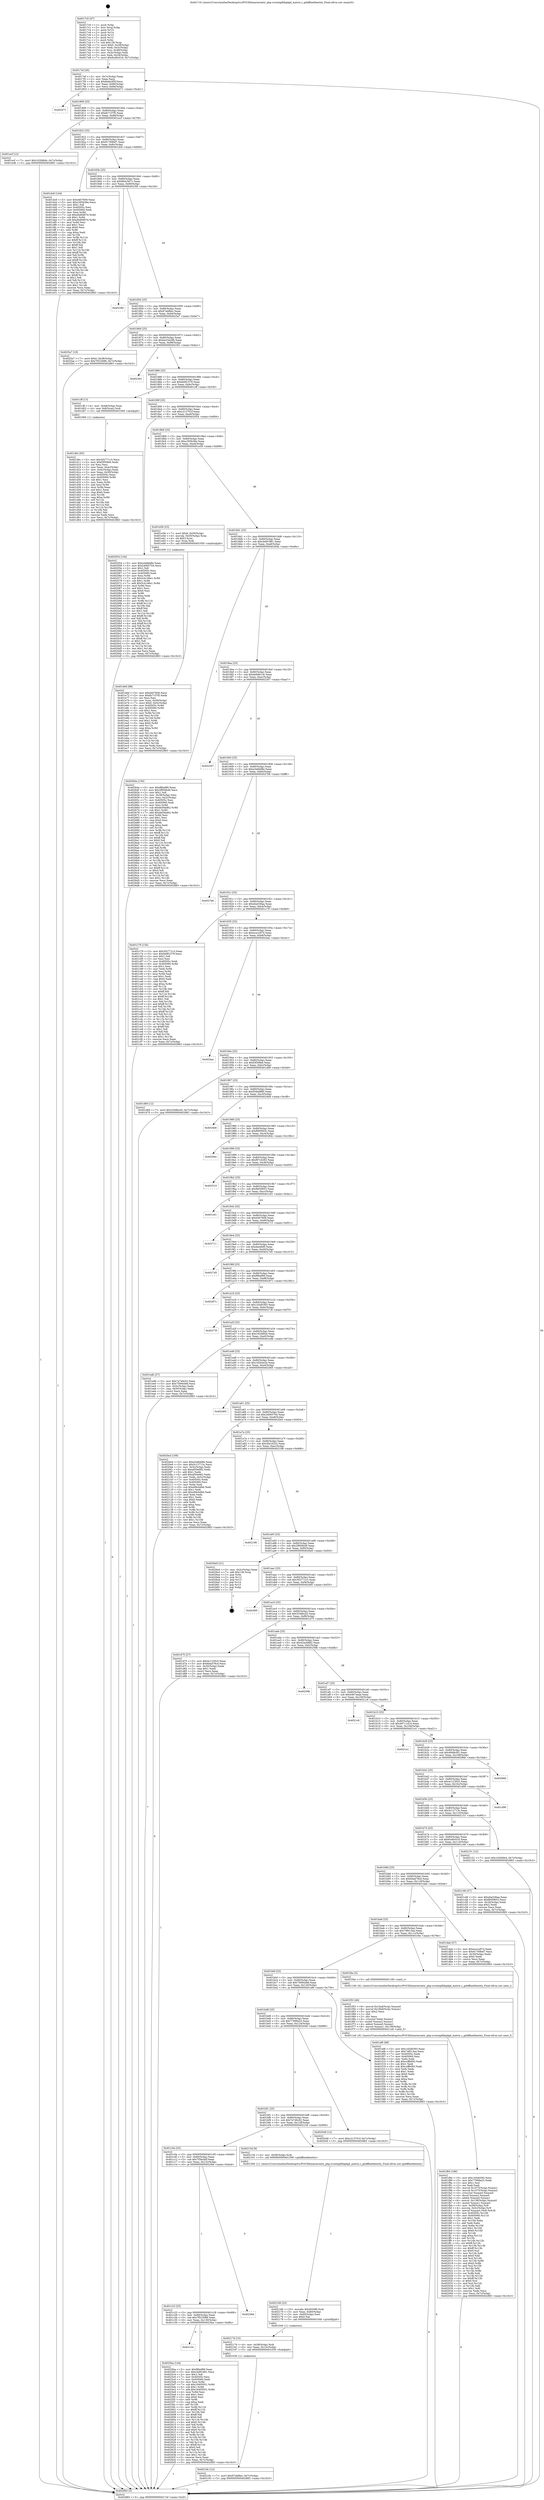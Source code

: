 digraph "0x4017c0" {
  label = "0x4017c0 (/mnt/c/Users/mathe/Desktop/tcc/POCII/binaries/extr_php-srcextgdlibgdgd_matrix.c_gdAffineIdentity_Final-ollvm.out::main(0))"
  labelloc = "t"
  node[shape=record]

  Entry [label="",width=0.3,height=0.3,shape=circle,fillcolor=black,style=filled]
  "0x4017ef" [label="{
     0x4017ef [26]\l
     | [instrs]\l
     &nbsp;&nbsp;0x4017ef \<+3\>: mov -0x7c(%rbp),%eax\l
     &nbsp;&nbsp;0x4017f2 \<+2\>: mov %eax,%ecx\l
     &nbsp;&nbsp;0x4017f4 \<+6\>: sub $0x8ada3f5f,%ecx\l
     &nbsp;&nbsp;0x4017fa \<+3\>: mov %eax,-0x80(%rbp)\l
     &nbsp;&nbsp;0x4017fd \<+6\>: mov %ecx,-0x84(%rbp)\l
     &nbsp;&nbsp;0x401803 \<+6\>: je 0000000000402471 \<main+0xcb1\>\l
  }"]
  "0x402471" [label="{
     0x402471\l
  }", style=dashed]
  "0x401809" [label="{
     0x401809 [25]\l
     | [instrs]\l
     &nbsp;&nbsp;0x401809 \<+5\>: jmp 000000000040180e \<main+0x4e\>\l
     &nbsp;&nbsp;0x40180e \<+3\>: mov -0x80(%rbp),%eax\l
     &nbsp;&nbsp;0x401811 \<+5\>: sub $0x8c71f7f5,%eax\l
     &nbsp;&nbsp;0x401816 \<+6\>: mov %eax,-0x88(%rbp)\l
     &nbsp;&nbsp;0x40181c \<+6\>: je 0000000000401ecf \<main+0x70f\>\l
  }"]
  Exit [label="",width=0.3,height=0.3,shape=circle,fillcolor=black,style=filled,peripheries=2]
  "0x401ecf" [label="{
     0x401ecf [12]\l
     | [instrs]\l
     &nbsp;&nbsp;0x401ecf \<+7\>: movl $0x162f4844,-0x7c(%rbp)\l
     &nbsp;&nbsp;0x401ed6 \<+5\>: jmp 0000000000402883 \<main+0x10c3\>\l
  }"]
  "0x401822" [label="{
     0x401822 [25]\l
     | [instrs]\l
     &nbsp;&nbsp;0x401822 \<+5\>: jmp 0000000000401827 \<main+0x67\>\l
     &nbsp;&nbsp;0x401827 \<+3\>: mov -0x80(%rbp),%eax\l
     &nbsp;&nbsp;0x40182a \<+5\>: sub $0x91769bd7,%eax\l
     &nbsp;&nbsp;0x40182f \<+6\>: mov %eax,-0x8c(%rbp)\l
     &nbsp;&nbsp;0x401835 \<+6\>: je 0000000000401dc6 \<main+0x606\>\l
  }"]
  "0x401c3c" [label="{
     0x401c3c\l
  }", style=dashed]
  "0x401dc6" [label="{
     0x401dc6 [144]\l
     | [instrs]\l
     &nbsp;&nbsp;0x401dc6 \<+5\>: mov $0xd407609,%eax\l
     &nbsp;&nbsp;0x401dcb \<+5\>: mov $0xc393b36e,%ecx\l
     &nbsp;&nbsp;0x401dd0 \<+2\>: mov $0x1,%dl\l
     &nbsp;&nbsp;0x401dd2 \<+7\>: mov 0x40505c,%esi\l
     &nbsp;&nbsp;0x401dd9 \<+7\>: mov 0x405060,%edi\l
     &nbsp;&nbsp;0x401de0 \<+3\>: mov %esi,%r8d\l
     &nbsp;&nbsp;0x401de3 \<+7\>: sub $0xd4d9d97d,%r8d\l
     &nbsp;&nbsp;0x401dea \<+4\>: sub $0x1,%r8d\l
     &nbsp;&nbsp;0x401dee \<+7\>: add $0xd4d9d97d,%r8d\l
     &nbsp;&nbsp;0x401df5 \<+4\>: imul %r8d,%esi\l
     &nbsp;&nbsp;0x401df9 \<+3\>: and $0x1,%esi\l
     &nbsp;&nbsp;0x401dfc \<+3\>: cmp $0x0,%esi\l
     &nbsp;&nbsp;0x401dff \<+4\>: sete %r9b\l
     &nbsp;&nbsp;0x401e03 \<+3\>: cmp $0xa,%edi\l
     &nbsp;&nbsp;0x401e06 \<+4\>: setl %r10b\l
     &nbsp;&nbsp;0x401e0a \<+3\>: mov %r9b,%r11b\l
     &nbsp;&nbsp;0x401e0d \<+4\>: xor $0xff,%r11b\l
     &nbsp;&nbsp;0x401e11 \<+3\>: mov %r10b,%bl\l
     &nbsp;&nbsp;0x401e14 \<+3\>: xor $0xff,%bl\l
     &nbsp;&nbsp;0x401e17 \<+3\>: xor $0x1,%dl\l
     &nbsp;&nbsp;0x401e1a \<+3\>: mov %r11b,%r14b\l
     &nbsp;&nbsp;0x401e1d \<+4\>: and $0xff,%r14b\l
     &nbsp;&nbsp;0x401e21 \<+3\>: and %dl,%r9b\l
     &nbsp;&nbsp;0x401e24 \<+3\>: mov %bl,%r15b\l
     &nbsp;&nbsp;0x401e27 \<+4\>: and $0xff,%r15b\l
     &nbsp;&nbsp;0x401e2b \<+3\>: and %dl,%r10b\l
     &nbsp;&nbsp;0x401e2e \<+3\>: or %r9b,%r14b\l
     &nbsp;&nbsp;0x401e31 \<+3\>: or %r10b,%r15b\l
     &nbsp;&nbsp;0x401e34 \<+3\>: xor %r15b,%r14b\l
     &nbsp;&nbsp;0x401e37 \<+3\>: or %bl,%r11b\l
     &nbsp;&nbsp;0x401e3a \<+4\>: xor $0xff,%r11b\l
     &nbsp;&nbsp;0x401e3e \<+3\>: or $0x1,%dl\l
     &nbsp;&nbsp;0x401e41 \<+3\>: and %dl,%r11b\l
     &nbsp;&nbsp;0x401e44 \<+3\>: or %r11b,%r14b\l
     &nbsp;&nbsp;0x401e47 \<+4\>: test $0x1,%r14b\l
     &nbsp;&nbsp;0x401e4b \<+3\>: cmovne %ecx,%eax\l
     &nbsp;&nbsp;0x401e4e \<+3\>: mov %eax,-0x7c(%rbp)\l
     &nbsp;&nbsp;0x401e51 \<+5\>: jmp 0000000000402883 \<main+0x10c3\>\l
  }"]
  "0x40183b" [label="{
     0x40183b [25]\l
     | [instrs]\l
     &nbsp;&nbsp;0x40183b \<+5\>: jmp 0000000000401840 \<main+0x80\>\l
     &nbsp;&nbsp;0x401840 \<+3\>: mov -0x80(%rbp),%eax\l
     &nbsp;&nbsp;0x401843 \<+5\>: sub $0x964c5671,%eax\l
     &nbsp;&nbsp;0x401848 \<+6\>: mov %eax,-0x90(%rbp)\l
     &nbsp;&nbsp;0x40184e \<+6\>: je 00000000004023fd \<main+0xc3d\>\l
  }"]
  "0x4025ba" [label="{
     0x4025ba [144]\l
     | [instrs]\l
     &nbsp;&nbsp;0x4025ba \<+5\>: mov $0xf8bef99,%eax\l
     &nbsp;&nbsp;0x4025bf \<+5\>: mov $0xcbd91881,%ecx\l
     &nbsp;&nbsp;0x4025c4 \<+2\>: mov $0x1,%dl\l
     &nbsp;&nbsp;0x4025c6 \<+7\>: mov 0x40505c,%esi\l
     &nbsp;&nbsp;0x4025cd \<+7\>: mov 0x405060,%edi\l
     &nbsp;&nbsp;0x4025d4 \<+3\>: mov %esi,%r8d\l
     &nbsp;&nbsp;0x4025d7 \<+7\>: sub $0x16405051,%r8d\l
     &nbsp;&nbsp;0x4025de \<+4\>: sub $0x1,%r8d\l
     &nbsp;&nbsp;0x4025e2 \<+7\>: add $0x16405051,%r8d\l
     &nbsp;&nbsp;0x4025e9 \<+4\>: imul %r8d,%esi\l
     &nbsp;&nbsp;0x4025ed \<+3\>: and $0x1,%esi\l
     &nbsp;&nbsp;0x4025f0 \<+3\>: cmp $0x0,%esi\l
     &nbsp;&nbsp;0x4025f3 \<+4\>: sete %r9b\l
     &nbsp;&nbsp;0x4025f7 \<+3\>: cmp $0xa,%edi\l
     &nbsp;&nbsp;0x4025fa \<+4\>: setl %r10b\l
     &nbsp;&nbsp;0x4025fe \<+3\>: mov %r9b,%r11b\l
     &nbsp;&nbsp;0x402601 \<+4\>: xor $0xff,%r11b\l
     &nbsp;&nbsp;0x402605 \<+3\>: mov %r10b,%bl\l
     &nbsp;&nbsp;0x402608 \<+3\>: xor $0xff,%bl\l
     &nbsp;&nbsp;0x40260b \<+3\>: xor $0x0,%dl\l
     &nbsp;&nbsp;0x40260e \<+3\>: mov %r11b,%r14b\l
     &nbsp;&nbsp;0x402611 \<+4\>: and $0x0,%r14b\l
     &nbsp;&nbsp;0x402615 \<+3\>: and %dl,%r9b\l
     &nbsp;&nbsp;0x402618 \<+3\>: mov %bl,%r15b\l
     &nbsp;&nbsp;0x40261b \<+4\>: and $0x0,%r15b\l
     &nbsp;&nbsp;0x40261f \<+3\>: and %dl,%r10b\l
     &nbsp;&nbsp;0x402622 \<+3\>: or %r9b,%r14b\l
     &nbsp;&nbsp;0x402625 \<+3\>: or %r10b,%r15b\l
     &nbsp;&nbsp;0x402628 \<+3\>: xor %r15b,%r14b\l
     &nbsp;&nbsp;0x40262b \<+3\>: or %bl,%r11b\l
     &nbsp;&nbsp;0x40262e \<+4\>: xor $0xff,%r11b\l
     &nbsp;&nbsp;0x402632 \<+3\>: or $0x0,%dl\l
     &nbsp;&nbsp;0x402635 \<+3\>: and %dl,%r11b\l
     &nbsp;&nbsp;0x402638 \<+3\>: or %r11b,%r14b\l
     &nbsp;&nbsp;0x40263b \<+4\>: test $0x1,%r14b\l
     &nbsp;&nbsp;0x40263f \<+3\>: cmovne %ecx,%eax\l
     &nbsp;&nbsp;0x402642 \<+3\>: mov %eax,-0x7c(%rbp)\l
     &nbsp;&nbsp;0x402645 \<+5\>: jmp 0000000000402883 \<main+0x10c3\>\l
  }"]
  "0x4023fd" [label="{
     0x4023fd\l
  }", style=dashed]
  "0x401854" [label="{
     0x401854 [25]\l
     | [instrs]\l
     &nbsp;&nbsp;0x401854 \<+5\>: jmp 0000000000401859 \<main+0x99\>\l
     &nbsp;&nbsp;0x401859 \<+3\>: mov -0x80(%rbp),%eax\l
     &nbsp;&nbsp;0x40185c \<+5\>: sub $0x97abf6ec,%eax\l
     &nbsp;&nbsp;0x401861 \<+6\>: mov %eax,-0x94(%rbp)\l
     &nbsp;&nbsp;0x401867 \<+6\>: je 00000000004025a7 \<main+0xde7\>\l
  }"]
  "0x401c23" [label="{
     0x401c23 [25]\l
     | [instrs]\l
     &nbsp;&nbsp;0x401c23 \<+5\>: jmp 0000000000401c28 \<main+0x468\>\l
     &nbsp;&nbsp;0x401c28 \<+3\>: mov -0x80(%rbp),%eax\l
     &nbsp;&nbsp;0x401c2b \<+5\>: sub $0x7f523088,%eax\l
     &nbsp;&nbsp;0x401c30 \<+6\>: mov %eax,-0x130(%rbp)\l
     &nbsp;&nbsp;0x401c36 \<+6\>: je 00000000004025ba \<main+0xdfa\>\l
  }"]
  "0x4025a7" [label="{
     0x4025a7 [19]\l
     | [instrs]\l
     &nbsp;&nbsp;0x4025a7 \<+7\>: movl $0x0,-0x38(%rbp)\l
     &nbsp;&nbsp;0x4025ae \<+7\>: movl $0x7f523088,-0x7c(%rbp)\l
     &nbsp;&nbsp;0x4025b5 \<+5\>: jmp 0000000000402883 \<main+0x10c3\>\l
  }"]
  "0x40186d" [label="{
     0x40186d [25]\l
     | [instrs]\l
     &nbsp;&nbsp;0x40186d \<+5\>: jmp 0000000000401872 \<main+0xb2\>\l
     &nbsp;&nbsp;0x401872 \<+3\>: mov -0x80(%rbp),%eax\l
     &nbsp;&nbsp;0x401875 \<+5\>: sub $0xba33e29b,%eax\l
     &nbsp;&nbsp;0x40187a \<+6\>: mov %eax,-0x98(%rbp)\l
     &nbsp;&nbsp;0x401880 \<+6\>: je 0000000000402361 \<main+0xba1\>\l
  }"]
  "0x40236d" [label="{
     0x40236d\l
  }", style=dashed]
  "0x402361" [label="{
     0x402361\l
  }", style=dashed]
  "0x401886" [label="{
     0x401886 [25]\l
     | [instrs]\l
     &nbsp;&nbsp;0x401886 \<+5\>: jmp 000000000040188b \<main+0xcb\>\l
     &nbsp;&nbsp;0x40188b \<+3\>: mov -0x80(%rbp),%eax\l
     &nbsp;&nbsp;0x40188e \<+5\>: sub $0xbb9f1579,%eax\l
     &nbsp;&nbsp;0x401893 \<+6\>: mov %eax,-0x9c(%rbp)\l
     &nbsp;&nbsp;0x401899 \<+6\>: je 0000000000401cff \<main+0x53f\>\l
  }"]
  "0x40218c" [label="{
     0x40218c [12]\l
     | [instrs]\l
     &nbsp;&nbsp;0x40218c \<+7\>: movl $0x97abf6ec,-0x7c(%rbp)\l
     &nbsp;&nbsp;0x402193 \<+5\>: jmp 0000000000402883 \<main+0x10c3\>\l
  }"]
  "0x401cff" [label="{
     0x401cff [13]\l
     | [instrs]\l
     &nbsp;&nbsp;0x401cff \<+4\>: mov -0x48(%rbp),%rax\l
     &nbsp;&nbsp;0x401d03 \<+4\>: mov 0x8(%rax),%rdi\l
     &nbsp;&nbsp;0x401d07 \<+5\>: call 0000000000401060 \<atoi@plt\>\l
     | [calls]\l
     &nbsp;&nbsp;0x401060 \{1\} (unknown)\l
  }"]
  "0x40189f" [label="{
     0x40189f [25]\l
     | [instrs]\l
     &nbsp;&nbsp;0x40189f \<+5\>: jmp 00000000004018a4 \<main+0xe4\>\l
     &nbsp;&nbsp;0x4018a4 \<+3\>: mov -0x80(%rbp),%eax\l
     &nbsp;&nbsp;0x4018a7 \<+5\>: sub $0xc213701f,%eax\l
     &nbsp;&nbsp;0x4018ac \<+6\>: mov %eax,-0xa0(%rbp)\l
     &nbsp;&nbsp;0x4018b2 \<+6\>: je 0000000000402054 \<main+0x894\>\l
  }"]
  "0x40217d" [label="{
     0x40217d [15]\l
     | [instrs]\l
     &nbsp;&nbsp;0x40217d \<+4\>: mov -0x58(%rbp),%rdi\l
     &nbsp;&nbsp;0x402181 \<+6\>: mov %eax,-0x13c(%rbp)\l
     &nbsp;&nbsp;0x402187 \<+5\>: call 0000000000401030 \<free@plt\>\l
     | [calls]\l
     &nbsp;&nbsp;0x401030 \{1\} (unknown)\l
  }"]
  "0x402054" [label="{
     0x402054 [144]\l
     | [instrs]\l
     &nbsp;&nbsp;0x402054 \<+5\>: mov $0xe3a8dd8e,%eax\l
     &nbsp;&nbsp;0x402059 \<+5\>: mov $0x24065704,%ecx\l
     &nbsp;&nbsp;0x40205e \<+2\>: mov $0x1,%dl\l
     &nbsp;&nbsp;0x402060 \<+7\>: mov 0x40505c,%esi\l
     &nbsp;&nbsp;0x402067 \<+7\>: mov 0x405060,%edi\l
     &nbsp;&nbsp;0x40206e \<+3\>: mov %esi,%r8d\l
     &nbsp;&nbsp;0x402071 \<+7\>: sub $0x3c4146e1,%r8d\l
     &nbsp;&nbsp;0x402078 \<+4\>: sub $0x1,%r8d\l
     &nbsp;&nbsp;0x40207c \<+7\>: add $0x3c4146e1,%r8d\l
     &nbsp;&nbsp;0x402083 \<+4\>: imul %r8d,%esi\l
     &nbsp;&nbsp;0x402087 \<+3\>: and $0x1,%esi\l
     &nbsp;&nbsp;0x40208a \<+3\>: cmp $0x0,%esi\l
     &nbsp;&nbsp;0x40208d \<+4\>: sete %r9b\l
     &nbsp;&nbsp;0x402091 \<+3\>: cmp $0xa,%edi\l
     &nbsp;&nbsp;0x402094 \<+4\>: setl %r10b\l
     &nbsp;&nbsp;0x402098 \<+3\>: mov %r9b,%r11b\l
     &nbsp;&nbsp;0x40209b \<+4\>: xor $0xff,%r11b\l
     &nbsp;&nbsp;0x40209f \<+3\>: mov %r10b,%bl\l
     &nbsp;&nbsp;0x4020a2 \<+3\>: xor $0xff,%bl\l
     &nbsp;&nbsp;0x4020a5 \<+3\>: xor $0x1,%dl\l
     &nbsp;&nbsp;0x4020a8 \<+3\>: mov %r11b,%r14b\l
     &nbsp;&nbsp;0x4020ab \<+4\>: and $0xff,%r14b\l
     &nbsp;&nbsp;0x4020af \<+3\>: and %dl,%r9b\l
     &nbsp;&nbsp;0x4020b2 \<+3\>: mov %bl,%r15b\l
     &nbsp;&nbsp;0x4020b5 \<+4\>: and $0xff,%r15b\l
     &nbsp;&nbsp;0x4020b9 \<+3\>: and %dl,%r10b\l
     &nbsp;&nbsp;0x4020bc \<+3\>: or %r9b,%r14b\l
     &nbsp;&nbsp;0x4020bf \<+3\>: or %r10b,%r15b\l
     &nbsp;&nbsp;0x4020c2 \<+3\>: xor %r15b,%r14b\l
     &nbsp;&nbsp;0x4020c5 \<+3\>: or %bl,%r11b\l
     &nbsp;&nbsp;0x4020c8 \<+4\>: xor $0xff,%r11b\l
     &nbsp;&nbsp;0x4020cc \<+3\>: or $0x1,%dl\l
     &nbsp;&nbsp;0x4020cf \<+3\>: and %dl,%r11b\l
     &nbsp;&nbsp;0x4020d2 \<+3\>: or %r11b,%r14b\l
     &nbsp;&nbsp;0x4020d5 \<+4\>: test $0x1,%r14b\l
     &nbsp;&nbsp;0x4020d9 \<+3\>: cmovne %ecx,%eax\l
     &nbsp;&nbsp;0x4020dc \<+3\>: mov %eax,-0x7c(%rbp)\l
     &nbsp;&nbsp;0x4020df \<+5\>: jmp 0000000000402883 \<main+0x10c3\>\l
  }"]
  "0x4018b8" [label="{
     0x4018b8 [25]\l
     | [instrs]\l
     &nbsp;&nbsp;0x4018b8 \<+5\>: jmp 00000000004018bd \<main+0xfd\>\l
     &nbsp;&nbsp;0x4018bd \<+3\>: mov -0x80(%rbp),%eax\l
     &nbsp;&nbsp;0x4018c0 \<+5\>: sub $0xc393b36e,%eax\l
     &nbsp;&nbsp;0x4018c5 \<+6\>: mov %eax,-0xa4(%rbp)\l
     &nbsp;&nbsp;0x4018cb \<+6\>: je 0000000000401e56 \<main+0x696\>\l
  }"]
  "0x402166" [label="{
     0x402166 [23]\l
     | [instrs]\l
     &nbsp;&nbsp;0x402166 \<+10\>: movabs $0x4030f6,%rdi\l
     &nbsp;&nbsp;0x402170 \<+3\>: mov %eax,-0x60(%rbp)\l
     &nbsp;&nbsp;0x402173 \<+3\>: mov -0x60(%rbp),%esi\l
     &nbsp;&nbsp;0x402176 \<+2\>: mov $0x0,%al\l
     &nbsp;&nbsp;0x402178 \<+5\>: call 0000000000401040 \<printf@plt\>\l
     | [calls]\l
     &nbsp;&nbsp;0x401040 \{1\} (unknown)\l
  }"]
  "0x401e56" [label="{
     0x401e56 [23]\l
     | [instrs]\l
     &nbsp;&nbsp;0x401e56 \<+7\>: movl $0x6,-0x50(%rbp)\l
     &nbsp;&nbsp;0x401e5d \<+4\>: movslq -0x50(%rbp),%rax\l
     &nbsp;&nbsp;0x401e61 \<+4\>: shl $0x3,%rax\l
     &nbsp;&nbsp;0x401e65 \<+3\>: mov %rax,%rdi\l
     &nbsp;&nbsp;0x401e68 \<+5\>: call 0000000000401050 \<malloc@plt\>\l
     | [calls]\l
     &nbsp;&nbsp;0x401050 \{1\} (unknown)\l
  }"]
  "0x4018d1" [label="{
     0x4018d1 [25]\l
     | [instrs]\l
     &nbsp;&nbsp;0x4018d1 \<+5\>: jmp 00000000004018d6 \<main+0x116\>\l
     &nbsp;&nbsp;0x4018d6 \<+3\>: mov -0x80(%rbp),%eax\l
     &nbsp;&nbsp;0x4018d9 \<+5\>: sub $0xcbd91881,%eax\l
     &nbsp;&nbsp;0x4018de \<+6\>: mov %eax,-0xa8(%rbp)\l
     &nbsp;&nbsp;0x4018e4 \<+6\>: je 000000000040264a \<main+0xe8a\>\l
  }"]
  "0x401c0a" [label="{
     0x401c0a [25]\l
     | [instrs]\l
     &nbsp;&nbsp;0x401c0a \<+5\>: jmp 0000000000401c0f \<main+0x44f\>\l
     &nbsp;&nbsp;0x401c0f \<+3\>: mov -0x80(%rbp),%eax\l
     &nbsp;&nbsp;0x401c12 \<+5\>: sub $0x7f3bcb0f,%eax\l
     &nbsp;&nbsp;0x401c17 \<+6\>: mov %eax,-0x12c(%rbp)\l
     &nbsp;&nbsp;0x401c1d \<+6\>: je 000000000040236d \<main+0xbad\>\l
  }"]
  "0x40264a" [label="{
     0x40264a [150]\l
     | [instrs]\l
     &nbsp;&nbsp;0x40264a \<+5\>: mov $0xf8bef99,%eax\l
     &nbsp;&nbsp;0x40264f \<+5\>: mov $0x2f856b49,%ecx\l
     &nbsp;&nbsp;0x402654 \<+2\>: mov $0x1,%dl\l
     &nbsp;&nbsp;0x402656 \<+3\>: mov -0x38(%rbp),%esi\l
     &nbsp;&nbsp;0x402659 \<+3\>: mov %esi,-0x2c(%rbp)\l
     &nbsp;&nbsp;0x40265c \<+7\>: mov 0x40505c,%esi\l
     &nbsp;&nbsp;0x402663 \<+7\>: mov 0x405060,%edi\l
     &nbsp;&nbsp;0x40266a \<+3\>: mov %esi,%r8d\l
     &nbsp;&nbsp;0x40266d \<+7\>: sub $0xde59ad62,%r8d\l
     &nbsp;&nbsp;0x402674 \<+4\>: sub $0x1,%r8d\l
     &nbsp;&nbsp;0x402678 \<+7\>: add $0xde59ad62,%r8d\l
     &nbsp;&nbsp;0x40267f \<+4\>: imul %r8d,%esi\l
     &nbsp;&nbsp;0x402683 \<+3\>: and $0x1,%esi\l
     &nbsp;&nbsp;0x402686 \<+3\>: cmp $0x0,%esi\l
     &nbsp;&nbsp;0x402689 \<+4\>: sete %r9b\l
     &nbsp;&nbsp;0x40268d \<+3\>: cmp $0xa,%edi\l
     &nbsp;&nbsp;0x402690 \<+4\>: setl %r10b\l
     &nbsp;&nbsp;0x402694 \<+3\>: mov %r9b,%r11b\l
     &nbsp;&nbsp;0x402697 \<+4\>: xor $0xff,%r11b\l
     &nbsp;&nbsp;0x40269b \<+3\>: mov %r10b,%bl\l
     &nbsp;&nbsp;0x40269e \<+3\>: xor $0xff,%bl\l
     &nbsp;&nbsp;0x4026a1 \<+3\>: xor $0x0,%dl\l
     &nbsp;&nbsp;0x4026a4 \<+3\>: mov %r11b,%r14b\l
     &nbsp;&nbsp;0x4026a7 \<+4\>: and $0x0,%r14b\l
     &nbsp;&nbsp;0x4026ab \<+3\>: and %dl,%r9b\l
     &nbsp;&nbsp;0x4026ae \<+3\>: mov %bl,%r15b\l
     &nbsp;&nbsp;0x4026b1 \<+4\>: and $0x0,%r15b\l
     &nbsp;&nbsp;0x4026b5 \<+3\>: and %dl,%r10b\l
     &nbsp;&nbsp;0x4026b8 \<+3\>: or %r9b,%r14b\l
     &nbsp;&nbsp;0x4026bb \<+3\>: or %r10b,%r15b\l
     &nbsp;&nbsp;0x4026be \<+3\>: xor %r15b,%r14b\l
     &nbsp;&nbsp;0x4026c1 \<+3\>: or %bl,%r11b\l
     &nbsp;&nbsp;0x4026c4 \<+4\>: xor $0xff,%r11b\l
     &nbsp;&nbsp;0x4026c8 \<+3\>: or $0x0,%dl\l
     &nbsp;&nbsp;0x4026cb \<+3\>: and %dl,%r11b\l
     &nbsp;&nbsp;0x4026ce \<+3\>: or %r11b,%r14b\l
     &nbsp;&nbsp;0x4026d1 \<+4\>: test $0x1,%r14b\l
     &nbsp;&nbsp;0x4026d5 \<+3\>: cmovne %ecx,%eax\l
     &nbsp;&nbsp;0x4026d8 \<+3\>: mov %eax,-0x7c(%rbp)\l
     &nbsp;&nbsp;0x4026db \<+5\>: jmp 0000000000402883 \<main+0x10c3\>\l
  }"]
  "0x4018ea" [label="{
     0x4018ea [25]\l
     | [instrs]\l
     &nbsp;&nbsp;0x4018ea \<+5\>: jmp 00000000004018ef \<main+0x12f\>\l
     &nbsp;&nbsp;0x4018ef \<+3\>: mov -0x80(%rbp),%eax\l
     &nbsp;&nbsp;0x4018f2 \<+5\>: sub $0xde9db1cb,%eax\l
     &nbsp;&nbsp;0x4018f7 \<+6\>: mov %eax,-0xac(%rbp)\l
     &nbsp;&nbsp;0x4018fd \<+6\>: je 0000000000402267 \<main+0xaa7\>\l
  }"]
  "0x40215d" [label="{
     0x40215d [9]\l
     | [instrs]\l
     &nbsp;&nbsp;0x40215d \<+4\>: mov -0x58(%rbp),%rdi\l
     &nbsp;&nbsp;0x402161 \<+5\>: call 0000000000401590 \<gdAffineIdentity\>\l
     | [calls]\l
     &nbsp;&nbsp;0x401590 \{1\} (/mnt/c/Users/mathe/Desktop/tcc/POCII/binaries/extr_php-srcextgdlibgdgd_matrix.c_gdAffineIdentity_Final-ollvm.out::gdAffineIdentity)\l
  }"]
  "0x402267" [label="{
     0x402267\l
  }", style=dashed]
  "0x401903" [label="{
     0x401903 [25]\l
     | [instrs]\l
     &nbsp;&nbsp;0x401903 \<+5\>: jmp 0000000000401908 \<main+0x148\>\l
     &nbsp;&nbsp;0x401908 \<+3\>: mov -0x80(%rbp),%eax\l
     &nbsp;&nbsp;0x40190b \<+5\>: sub $0xe3a8dd8e,%eax\l
     &nbsp;&nbsp;0x401910 \<+6\>: mov %eax,-0xb0(%rbp)\l
     &nbsp;&nbsp;0x401916 \<+6\>: je 00000000004027b6 \<main+0xff6\>\l
  }"]
  "0x401bf1" [label="{
     0x401bf1 [25]\l
     | [instrs]\l
     &nbsp;&nbsp;0x401bf1 \<+5\>: jmp 0000000000401bf6 \<main+0x436\>\l
     &nbsp;&nbsp;0x401bf6 \<+3\>: mov -0x80(%rbp),%eax\l
     &nbsp;&nbsp;0x401bf9 \<+5\>: sub $0x7a746c02,%eax\l
     &nbsp;&nbsp;0x401bfe \<+6\>: mov %eax,-0x128(%rbp)\l
     &nbsp;&nbsp;0x401c04 \<+6\>: je 000000000040215d \<main+0x99d\>\l
  }"]
  "0x4027b6" [label="{
     0x4027b6\l
  }", style=dashed]
  "0x40191c" [label="{
     0x40191c [25]\l
     | [instrs]\l
     &nbsp;&nbsp;0x40191c \<+5\>: jmp 0000000000401921 \<main+0x161\>\l
     &nbsp;&nbsp;0x401921 \<+3\>: mov -0x80(%rbp),%eax\l
     &nbsp;&nbsp;0x401924 \<+5\>: sub $0xeba536aa,%eax\l
     &nbsp;&nbsp;0x401929 \<+6\>: mov %eax,-0xb4(%rbp)\l
     &nbsp;&nbsp;0x40192f \<+6\>: je 0000000000401c79 \<main+0x4b9\>\l
  }"]
  "0x402048" [label="{
     0x402048 [12]\l
     | [instrs]\l
     &nbsp;&nbsp;0x402048 \<+7\>: movl $0xc213701f,-0x7c(%rbp)\l
     &nbsp;&nbsp;0x40204f \<+5\>: jmp 0000000000402883 \<main+0x10c3\>\l
  }"]
  "0x401c79" [label="{
     0x401c79 [134]\l
     | [instrs]\l
     &nbsp;&nbsp;0x401c79 \<+5\>: mov $0x302771c3,%eax\l
     &nbsp;&nbsp;0x401c7e \<+5\>: mov $0xbb9f1579,%ecx\l
     &nbsp;&nbsp;0x401c83 \<+2\>: mov $0x1,%dl\l
     &nbsp;&nbsp;0x401c85 \<+2\>: xor %esi,%esi\l
     &nbsp;&nbsp;0x401c87 \<+7\>: mov 0x40505c,%edi\l
     &nbsp;&nbsp;0x401c8e \<+8\>: mov 0x405060,%r8d\l
     &nbsp;&nbsp;0x401c96 \<+3\>: sub $0x1,%esi\l
     &nbsp;&nbsp;0x401c99 \<+3\>: mov %edi,%r9d\l
     &nbsp;&nbsp;0x401c9c \<+3\>: add %esi,%r9d\l
     &nbsp;&nbsp;0x401c9f \<+4\>: imul %r9d,%edi\l
     &nbsp;&nbsp;0x401ca3 \<+3\>: and $0x1,%edi\l
     &nbsp;&nbsp;0x401ca6 \<+3\>: cmp $0x0,%edi\l
     &nbsp;&nbsp;0x401ca9 \<+4\>: sete %r10b\l
     &nbsp;&nbsp;0x401cad \<+4\>: cmp $0xa,%r8d\l
     &nbsp;&nbsp;0x401cb1 \<+4\>: setl %r11b\l
     &nbsp;&nbsp;0x401cb5 \<+3\>: mov %r10b,%bl\l
     &nbsp;&nbsp;0x401cb8 \<+3\>: xor $0xff,%bl\l
     &nbsp;&nbsp;0x401cbb \<+3\>: mov %r11b,%r14b\l
     &nbsp;&nbsp;0x401cbe \<+4\>: xor $0xff,%r14b\l
     &nbsp;&nbsp;0x401cc2 \<+3\>: xor $0x1,%dl\l
     &nbsp;&nbsp;0x401cc5 \<+3\>: mov %bl,%r15b\l
     &nbsp;&nbsp;0x401cc8 \<+4\>: and $0xff,%r15b\l
     &nbsp;&nbsp;0x401ccc \<+3\>: and %dl,%r10b\l
     &nbsp;&nbsp;0x401ccf \<+3\>: mov %r14b,%r12b\l
     &nbsp;&nbsp;0x401cd2 \<+4\>: and $0xff,%r12b\l
     &nbsp;&nbsp;0x401cd6 \<+3\>: and %dl,%r11b\l
     &nbsp;&nbsp;0x401cd9 \<+3\>: or %r10b,%r15b\l
     &nbsp;&nbsp;0x401cdc \<+3\>: or %r11b,%r12b\l
     &nbsp;&nbsp;0x401cdf \<+3\>: xor %r12b,%r15b\l
     &nbsp;&nbsp;0x401ce2 \<+3\>: or %r14b,%bl\l
     &nbsp;&nbsp;0x401ce5 \<+3\>: xor $0xff,%bl\l
     &nbsp;&nbsp;0x401ce8 \<+3\>: or $0x1,%dl\l
     &nbsp;&nbsp;0x401ceb \<+2\>: and %dl,%bl\l
     &nbsp;&nbsp;0x401ced \<+3\>: or %bl,%r15b\l
     &nbsp;&nbsp;0x401cf0 \<+4\>: test $0x1,%r15b\l
     &nbsp;&nbsp;0x401cf4 \<+3\>: cmovne %ecx,%eax\l
     &nbsp;&nbsp;0x401cf7 \<+3\>: mov %eax,-0x7c(%rbp)\l
     &nbsp;&nbsp;0x401cfa \<+5\>: jmp 0000000000402883 \<main+0x10c3\>\l
  }"]
  "0x401935" [label="{
     0x401935 [25]\l
     | [instrs]\l
     &nbsp;&nbsp;0x401935 \<+5\>: jmp 000000000040193a \<main+0x17a\>\l
     &nbsp;&nbsp;0x40193a \<+3\>: mov -0x80(%rbp),%eax\l
     &nbsp;&nbsp;0x40193d \<+5\>: sub $0xeca1e974,%eax\l
     &nbsp;&nbsp;0x401942 \<+6\>: mov %eax,-0xb8(%rbp)\l
     &nbsp;&nbsp;0x401948 \<+6\>: je 00000000004024ac \<main+0xcec\>\l
  }"]
  "0x401f84" [label="{
     0x401f84 [196]\l
     | [instrs]\l
     &nbsp;&nbsp;0x401f84 \<+5\>: mov $0x145d0393,%ecx\l
     &nbsp;&nbsp;0x401f89 \<+5\>: mov $0x77699a23,%edx\l
     &nbsp;&nbsp;0x401f8e \<+3\>: mov $0x1,%sil\l
     &nbsp;&nbsp;0x401f91 \<+2\>: xor %edi,%edi\l
     &nbsp;&nbsp;0x401f93 \<+8\>: movsd 0x1075(%rip),%xmm1\l
     &nbsp;&nbsp;0x401f9b \<+8\>: movsd 0x1075(%rip),%xmm2\l
     &nbsp;&nbsp;0x401fa3 \<+4\>: cvtss2sd %xmm0,%xmm0\l
     &nbsp;&nbsp;0x401fa7 \<+4\>: divsd %xmm2,%xmm0\l
     &nbsp;&nbsp;0x401fab \<+4\>: addsd %xmm0,%xmm1\l
     &nbsp;&nbsp;0x401faf \<+8\>: movsd -0x138(%rbp),%xmm0\l
     &nbsp;&nbsp;0x401fb7 \<+4\>: mulsd %xmm1,%xmm0\l
     &nbsp;&nbsp;0x401fbb \<+4\>: mov -0x58(%rbp),%r8\l
     &nbsp;&nbsp;0x401fbf \<+4\>: movslq -0x5c(%rbp),%r9\l
     &nbsp;&nbsp;0x401fc3 \<+6\>: movsd %xmm0,(%r8,%r9,8)\l
     &nbsp;&nbsp;0x401fc9 \<+8\>: mov 0x40505c,%r10d\l
     &nbsp;&nbsp;0x401fd1 \<+8\>: mov 0x405060,%r11d\l
     &nbsp;&nbsp;0x401fd9 \<+3\>: sub $0x1,%edi\l
     &nbsp;&nbsp;0x401fdc \<+3\>: mov %r10d,%ebx\l
     &nbsp;&nbsp;0x401fdf \<+2\>: add %edi,%ebx\l
     &nbsp;&nbsp;0x401fe1 \<+4\>: imul %ebx,%r10d\l
     &nbsp;&nbsp;0x401fe5 \<+4\>: and $0x1,%r10d\l
     &nbsp;&nbsp;0x401fe9 \<+4\>: cmp $0x0,%r10d\l
     &nbsp;&nbsp;0x401fed \<+4\>: sete %r14b\l
     &nbsp;&nbsp;0x401ff1 \<+4\>: cmp $0xa,%r11d\l
     &nbsp;&nbsp;0x401ff5 \<+4\>: setl %r15b\l
     &nbsp;&nbsp;0x401ff9 \<+3\>: mov %r14b,%r12b\l
     &nbsp;&nbsp;0x401ffc \<+4\>: xor $0xff,%r12b\l
     &nbsp;&nbsp;0x402000 \<+3\>: mov %r15b,%r13b\l
     &nbsp;&nbsp;0x402003 \<+4\>: xor $0xff,%r13b\l
     &nbsp;&nbsp;0x402007 \<+4\>: xor $0x0,%sil\l
     &nbsp;&nbsp;0x40200b \<+3\>: mov %r12b,%dil\l
     &nbsp;&nbsp;0x40200e \<+4\>: and $0x0,%dil\l
     &nbsp;&nbsp;0x402012 \<+3\>: and %sil,%r14b\l
     &nbsp;&nbsp;0x402015 \<+3\>: mov %r13b,%r8b\l
     &nbsp;&nbsp;0x402018 \<+4\>: and $0x0,%r8b\l
     &nbsp;&nbsp;0x40201c \<+3\>: and %sil,%r15b\l
     &nbsp;&nbsp;0x40201f \<+3\>: or %r14b,%dil\l
     &nbsp;&nbsp;0x402022 \<+3\>: or %r15b,%r8b\l
     &nbsp;&nbsp;0x402025 \<+3\>: xor %r8b,%dil\l
     &nbsp;&nbsp;0x402028 \<+3\>: or %r13b,%r12b\l
     &nbsp;&nbsp;0x40202b \<+4\>: xor $0xff,%r12b\l
     &nbsp;&nbsp;0x40202f \<+4\>: or $0x0,%sil\l
     &nbsp;&nbsp;0x402033 \<+3\>: and %sil,%r12b\l
     &nbsp;&nbsp;0x402036 \<+3\>: or %r12b,%dil\l
     &nbsp;&nbsp;0x402039 \<+4\>: test $0x1,%dil\l
     &nbsp;&nbsp;0x40203d \<+3\>: cmovne %edx,%ecx\l
     &nbsp;&nbsp;0x402040 \<+3\>: mov %ecx,-0x7c(%rbp)\l
     &nbsp;&nbsp;0x402043 \<+5\>: jmp 0000000000402883 \<main+0x10c3\>\l
  }"]
  "0x4024ac" [label="{
     0x4024ac\l
  }", style=dashed]
  "0x40194e" [label="{
     0x40194e [25]\l
     | [instrs]\l
     &nbsp;&nbsp;0x40194e \<+5\>: jmp 0000000000401953 \<main+0x193\>\l
     &nbsp;&nbsp;0x401953 \<+3\>: mov -0x80(%rbp),%eax\l
     &nbsp;&nbsp;0x401956 \<+5\>: sub $0xf3f30fe6,%eax\l
     &nbsp;&nbsp;0x40195b \<+6\>: mov %eax,-0xbc(%rbp)\l
     &nbsp;&nbsp;0x401961 \<+6\>: je 0000000000401d69 \<main+0x5a9\>\l
  }"]
  "0x401f53" [label="{
     0x401f53 [49]\l
     | [instrs]\l
     &nbsp;&nbsp;0x401f53 \<+8\>: movsd 0x10ad(%rip),%xmm0\l
     &nbsp;&nbsp;0x401f5b \<+8\>: movsd 0x10bd(%rip),%xmm1\l
     &nbsp;&nbsp;0x401f63 \<+5\>: mov $0x2,%ecx\l
     &nbsp;&nbsp;0x401f68 \<+1\>: cltd\l
     &nbsp;&nbsp;0x401f69 \<+2\>: idiv %ecx\l
     &nbsp;&nbsp;0x401f6b \<+4\>: cvtsi2sd %edx,%xmm2\l
     &nbsp;&nbsp;0x401f6f \<+4\>: mulsd %xmm2,%xmm1\l
     &nbsp;&nbsp;0x401f73 \<+4\>: addsd %xmm0,%xmm1\l
     &nbsp;&nbsp;0x401f77 \<+8\>: movsd %xmm1,-0x138(%rbp)\l
     &nbsp;&nbsp;0x401f7f \<+5\>: call 00000000004011a0 \<next_f\>\l
     | [calls]\l
     &nbsp;&nbsp;0x4011a0 \{6\} (/mnt/c/Users/mathe/Desktop/tcc/POCII/binaries/extr_php-srcextgdlibgdgd_matrix.c_gdAffineIdentity_Final-ollvm.out::next_f)\l
  }"]
  "0x401d69" [label="{
     0x401d69 [12]\l
     | [instrs]\l
     &nbsp;&nbsp;0x401d69 \<+7\>: movl $0x3349bcd3,-0x7c(%rbp)\l
     &nbsp;&nbsp;0x401d70 \<+5\>: jmp 0000000000402883 \<main+0x10c3\>\l
  }"]
  "0x401967" [label="{
     0x401967 [25]\l
     | [instrs]\l
     &nbsp;&nbsp;0x401967 \<+5\>: jmp 000000000040196c \<main+0x1ac\>\l
     &nbsp;&nbsp;0x40196c \<+3\>: mov -0x80(%rbp),%eax\l
     &nbsp;&nbsp;0x40196f \<+5\>: sub $0xf54bd880,%eax\l
     &nbsp;&nbsp;0x401974 \<+6\>: mov %eax,-0xc0(%rbp)\l
     &nbsp;&nbsp;0x40197a \<+6\>: je 00000000004024b8 \<main+0xcf8\>\l
  }"]
  "0x401bd8" [label="{
     0x401bd8 [25]\l
     | [instrs]\l
     &nbsp;&nbsp;0x401bd8 \<+5\>: jmp 0000000000401bdd \<main+0x41d\>\l
     &nbsp;&nbsp;0x401bdd \<+3\>: mov -0x80(%rbp),%eax\l
     &nbsp;&nbsp;0x401be0 \<+5\>: sub $0x77699a23,%eax\l
     &nbsp;&nbsp;0x401be5 \<+6\>: mov %eax,-0x124(%rbp)\l
     &nbsp;&nbsp;0x401beb \<+6\>: je 0000000000402048 \<main+0x888\>\l
  }"]
  "0x4024b8" [label="{
     0x4024b8\l
  }", style=dashed]
  "0x401980" [label="{
     0x401980 [25]\l
     | [instrs]\l
     &nbsp;&nbsp;0x401980 \<+5\>: jmp 0000000000401985 \<main+0x1c5\>\l
     &nbsp;&nbsp;0x401985 \<+3\>: mov -0x80(%rbp),%eax\l
     &nbsp;&nbsp;0x401988 \<+5\>: sub $0xf685903c,%eax\l
     &nbsp;&nbsp;0x40198d \<+6\>: mov %eax,-0xc4(%rbp)\l
     &nbsp;&nbsp;0x401993 \<+6\>: je 000000000040284c \<main+0x108c\>\l
  }"]
  "0x401ef6" [label="{
     0x401ef6 [88]\l
     | [instrs]\l
     &nbsp;&nbsp;0x401ef6 \<+5\>: mov $0x145d0393,%eax\l
     &nbsp;&nbsp;0x401efb \<+5\>: mov $0x74f013ea,%ecx\l
     &nbsp;&nbsp;0x401f00 \<+7\>: mov 0x40505c,%edx\l
     &nbsp;&nbsp;0x401f07 \<+7\>: mov 0x405060,%esi\l
     &nbsp;&nbsp;0x401f0e \<+2\>: mov %edx,%edi\l
     &nbsp;&nbsp;0x401f10 \<+6\>: add $0xccffb093,%edi\l
     &nbsp;&nbsp;0x401f16 \<+3\>: sub $0x1,%edi\l
     &nbsp;&nbsp;0x401f19 \<+6\>: sub $0xccffb093,%edi\l
     &nbsp;&nbsp;0x401f1f \<+3\>: imul %edi,%edx\l
     &nbsp;&nbsp;0x401f22 \<+3\>: and $0x1,%edx\l
     &nbsp;&nbsp;0x401f25 \<+3\>: cmp $0x0,%edx\l
     &nbsp;&nbsp;0x401f28 \<+4\>: sete %r8b\l
     &nbsp;&nbsp;0x401f2c \<+3\>: cmp $0xa,%esi\l
     &nbsp;&nbsp;0x401f2f \<+4\>: setl %r9b\l
     &nbsp;&nbsp;0x401f33 \<+3\>: mov %r8b,%r10b\l
     &nbsp;&nbsp;0x401f36 \<+3\>: and %r9b,%r10b\l
     &nbsp;&nbsp;0x401f39 \<+3\>: xor %r9b,%r8b\l
     &nbsp;&nbsp;0x401f3c \<+3\>: or %r8b,%r10b\l
     &nbsp;&nbsp;0x401f3f \<+4\>: test $0x1,%r10b\l
     &nbsp;&nbsp;0x401f43 \<+3\>: cmovne %ecx,%eax\l
     &nbsp;&nbsp;0x401f46 \<+3\>: mov %eax,-0x7c(%rbp)\l
     &nbsp;&nbsp;0x401f49 \<+5\>: jmp 0000000000402883 \<main+0x10c3\>\l
  }"]
  "0x40284c" [label="{
     0x40284c\l
  }", style=dashed]
  "0x401999" [label="{
     0x401999 [25]\l
     | [instrs]\l
     &nbsp;&nbsp;0x401999 \<+5\>: jmp 000000000040199e \<main+0x1de\>\l
     &nbsp;&nbsp;0x40199e \<+3\>: mov -0x80(%rbp),%eax\l
     &nbsp;&nbsp;0x4019a1 \<+5\>: sub $0xf87c4263,%eax\l
     &nbsp;&nbsp;0x4019a6 \<+6\>: mov %eax,-0xc8(%rbp)\l
     &nbsp;&nbsp;0x4019ac \<+6\>: je 0000000000402510 \<main+0xd50\>\l
  }"]
  "0x401bbf" [label="{
     0x401bbf [25]\l
     | [instrs]\l
     &nbsp;&nbsp;0x401bbf \<+5\>: jmp 0000000000401bc4 \<main+0x404\>\l
     &nbsp;&nbsp;0x401bc4 \<+3\>: mov -0x80(%rbp),%eax\l
     &nbsp;&nbsp;0x401bc7 \<+5\>: sub $0x7599449d,%eax\l
     &nbsp;&nbsp;0x401bcc \<+6\>: mov %eax,-0x120(%rbp)\l
     &nbsp;&nbsp;0x401bd2 \<+6\>: je 0000000000401ef6 \<main+0x736\>\l
  }"]
  "0x402510" [label="{
     0x402510\l
  }", style=dashed]
  "0x4019b2" [label="{
     0x4019b2 [25]\l
     | [instrs]\l
     &nbsp;&nbsp;0x4019b2 \<+5\>: jmp 00000000004019b7 \<main+0x1f7\>\l
     &nbsp;&nbsp;0x4019b7 \<+3\>: mov -0x80(%rbp),%eax\l
     &nbsp;&nbsp;0x4019ba \<+5\>: sub $0xfb05f653,%eax\l
     &nbsp;&nbsp;0x4019bf \<+6\>: mov %eax,-0xcc(%rbp)\l
     &nbsp;&nbsp;0x4019c5 \<+6\>: je 0000000000401c61 \<main+0x4a1\>\l
  }"]
  "0x401f4e" [label="{
     0x401f4e [5]\l
     | [instrs]\l
     &nbsp;&nbsp;0x401f4e \<+5\>: call 0000000000401160 \<next_i\>\l
     | [calls]\l
     &nbsp;&nbsp;0x401160 \{6\} (/mnt/c/Users/mathe/Desktop/tcc/POCII/binaries/extr_php-srcextgdlibgdgd_matrix.c_gdAffineIdentity_Final-ollvm.out::next_i)\l
  }"]
  "0x401c61" [label="{
     0x401c61\l
  }", style=dashed]
  "0x4019cb" [label="{
     0x4019cb [25]\l
     | [instrs]\l
     &nbsp;&nbsp;0x4019cb \<+5\>: jmp 00000000004019d0 \<main+0x210\>\l
     &nbsp;&nbsp;0x4019d0 \<+3\>: mov -0x80(%rbp),%eax\l
     &nbsp;&nbsp;0x4019d3 \<+5\>: sub $0xd407609,%eax\l
     &nbsp;&nbsp;0x4019d8 \<+6\>: mov %eax,-0xd0(%rbp)\l
     &nbsp;&nbsp;0x4019de \<+6\>: je 0000000000402711 \<main+0xf51\>\l
  }"]
  "0x401e6d" [label="{
     0x401e6d [98]\l
     | [instrs]\l
     &nbsp;&nbsp;0x401e6d \<+5\>: mov $0xd407609,%ecx\l
     &nbsp;&nbsp;0x401e72 \<+5\>: mov $0x8c71f7f5,%edx\l
     &nbsp;&nbsp;0x401e77 \<+2\>: xor %esi,%esi\l
     &nbsp;&nbsp;0x401e79 \<+4\>: mov %rax,-0x58(%rbp)\l
     &nbsp;&nbsp;0x401e7d \<+7\>: movl $0x0,-0x5c(%rbp)\l
     &nbsp;&nbsp;0x401e84 \<+8\>: mov 0x40505c,%r8d\l
     &nbsp;&nbsp;0x401e8c \<+8\>: mov 0x405060,%r9d\l
     &nbsp;&nbsp;0x401e94 \<+3\>: sub $0x1,%esi\l
     &nbsp;&nbsp;0x401e97 \<+3\>: mov %r8d,%r10d\l
     &nbsp;&nbsp;0x401e9a \<+3\>: add %esi,%r10d\l
     &nbsp;&nbsp;0x401e9d \<+4\>: imul %r10d,%r8d\l
     &nbsp;&nbsp;0x401ea1 \<+4\>: and $0x1,%r8d\l
     &nbsp;&nbsp;0x401ea5 \<+4\>: cmp $0x0,%r8d\l
     &nbsp;&nbsp;0x401ea9 \<+4\>: sete %r11b\l
     &nbsp;&nbsp;0x401ead \<+4\>: cmp $0xa,%r9d\l
     &nbsp;&nbsp;0x401eb1 \<+3\>: setl %bl\l
     &nbsp;&nbsp;0x401eb4 \<+3\>: mov %r11b,%r14b\l
     &nbsp;&nbsp;0x401eb7 \<+3\>: and %bl,%r14b\l
     &nbsp;&nbsp;0x401eba \<+3\>: xor %bl,%r11b\l
     &nbsp;&nbsp;0x401ebd \<+3\>: or %r11b,%r14b\l
     &nbsp;&nbsp;0x401ec0 \<+4\>: test $0x1,%r14b\l
     &nbsp;&nbsp;0x401ec4 \<+3\>: cmovne %edx,%ecx\l
     &nbsp;&nbsp;0x401ec7 \<+3\>: mov %ecx,-0x7c(%rbp)\l
     &nbsp;&nbsp;0x401eca \<+5\>: jmp 0000000000402883 \<main+0x10c3\>\l
  }"]
  "0x402711" [label="{
     0x402711\l
  }", style=dashed]
  "0x4019e4" [label="{
     0x4019e4 [25]\l
     | [instrs]\l
     &nbsp;&nbsp;0x4019e4 \<+5\>: jmp 00000000004019e9 \<main+0x229\>\l
     &nbsp;&nbsp;0x4019e9 \<+3\>: mov -0x80(%rbp),%eax\l
     &nbsp;&nbsp;0x4019ec \<+5\>: sub $0xdad4bf0,%eax\l
     &nbsp;&nbsp;0x4019f1 \<+6\>: mov %eax,-0xd4(%rbp)\l
     &nbsp;&nbsp;0x4019f7 \<+6\>: je 00000000004027d5 \<main+0x1015\>\l
  }"]
  "0x401ba6" [label="{
     0x401ba6 [25]\l
     | [instrs]\l
     &nbsp;&nbsp;0x401ba6 \<+5\>: jmp 0000000000401bab \<main+0x3eb\>\l
     &nbsp;&nbsp;0x401bab \<+3\>: mov -0x80(%rbp),%eax\l
     &nbsp;&nbsp;0x401bae \<+5\>: sub $0x74f013ea,%eax\l
     &nbsp;&nbsp;0x401bb3 \<+6\>: mov %eax,-0x11c(%rbp)\l
     &nbsp;&nbsp;0x401bb9 \<+6\>: je 0000000000401f4e \<main+0x78e\>\l
  }"]
  "0x4027d5" [label="{
     0x4027d5\l
  }", style=dashed]
  "0x4019fd" [label="{
     0x4019fd [25]\l
     | [instrs]\l
     &nbsp;&nbsp;0x4019fd \<+5\>: jmp 0000000000401a02 \<main+0x242\>\l
     &nbsp;&nbsp;0x401a02 \<+3\>: mov -0x80(%rbp),%eax\l
     &nbsp;&nbsp;0x401a05 \<+5\>: sub $0xf8bef99,%eax\l
     &nbsp;&nbsp;0x401a0a \<+6\>: mov %eax,-0xd8(%rbp)\l
     &nbsp;&nbsp;0x401a10 \<+6\>: je 000000000040287c \<main+0x10bc\>\l
  }"]
  "0x401dab" [label="{
     0x401dab [27]\l
     | [instrs]\l
     &nbsp;&nbsp;0x401dab \<+5\>: mov $0xeca1e974,%eax\l
     &nbsp;&nbsp;0x401db0 \<+5\>: mov $0x91769bd7,%ecx\l
     &nbsp;&nbsp;0x401db5 \<+3\>: mov -0x30(%rbp),%edx\l
     &nbsp;&nbsp;0x401db8 \<+3\>: cmp $0x0,%edx\l
     &nbsp;&nbsp;0x401dbb \<+3\>: cmove %ecx,%eax\l
     &nbsp;&nbsp;0x401dbe \<+3\>: mov %eax,-0x7c(%rbp)\l
     &nbsp;&nbsp;0x401dc1 \<+5\>: jmp 0000000000402883 \<main+0x10c3\>\l
  }"]
  "0x40287c" [label="{
     0x40287c\l
  }", style=dashed]
  "0x401a16" [label="{
     0x401a16 [25]\l
     | [instrs]\l
     &nbsp;&nbsp;0x401a16 \<+5\>: jmp 0000000000401a1b \<main+0x25b\>\l
     &nbsp;&nbsp;0x401a1b \<+3\>: mov -0x80(%rbp),%eax\l
     &nbsp;&nbsp;0x401a1e \<+5\>: sub $0x145d0393,%eax\l
     &nbsp;&nbsp;0x401a23 \<+6\>: mov %eax,-0xdc(%rbp)\l
     &nbsp;&nbsp;0x401a29 \<+6\>: je 000000000040273f \<main+0xf7f\>\l
  }"]
  "0x401d0c" [label="{
     0x401d0c [93]\l
     | [instrs]\l
     &nbsp;&nbsp;0x401d0c \<+5\>: mov $0x302771c3,%ecx\l
     &nbsp;&nbsp;0x401d11 \<+5\>: mov $0xf3f30fe6,%edx\l
     &nbsp;&nbsp;0x401d16 \<+2\>: xor %esi,%esi\l
     &nbsp;&nbsp;0x401d18 \<+3\>: mov %eax,-0x4c(%rbp)\l
     &nbsp;&nbsp;0x401d1b \<+3\>: mov -0x4c(%rbp),%eax\l
     &nbsp;&nbsp;0x401d1e \<+3\>: mov %eax,-0x30(%rbp)\l
     &nbsp;&nbsp;0x401d21 \<+7\>: mov 0x40505c,%eax\l
     &nbsp;&nbsp;0x401d28 \<+8\>: mov 0x405060,%r8d\l
     &nbsp;&nbsp;0x401d30 \<+3\>: sub $0x1,%esi\l
     &nbsp;&nbsp;0x401d33 \<+3\>: mov %eax,%r9d\l
     &nbsp;&nbsp;0x401d36 \<+3\>: add %esi,%r9d\l
     &nbsp;&nbsp;0x401d39 \<+4\>: imul %r9d,%eax\l
     &nbsp;&nbsp;0x401d3d \<+3\>: and $0x1,%eax\l
     &nbsp;&nbsp;0x401d40 \<+3\>: cmp $0x0,%eax\l
     &nbsp;&nbsp;0x401d43 \<+4\>: sete %r10b\l
     &nbsp;&nbsp;0x401d47 \<+4\>: cmp $0xa,%r8d\l
     &nbsp;&nbsp;0x401d4b \<+4\>: setl %r11b\l
     &nbsp;&nbsp;0x401d4f \<+3\>: mov %r10b,%bl\l
     &nbsp;&nbsp;0x401d52 \<+3\>: and %r11b,%bl\l
     &nbsp;&nbsp;0x401d55 \<+3\>: xor %r11b,%r10b\l
     &nbsp;&nbsp;0x401d58 \<+3\>: or %r10b,%bl\l
     &nbsp;&nbsp;0x401d5b \<+3\>: test $0x1,%bl\l
     &nbsp;&nbsp;0x401d5e \<+3\>: cmovne %edx,%ecx\l
     &nbsp;&nbsp;0x401d61 \<+3\>: mov %ecx,-0x7c(%rbp)\l
     &nbsp;&nbsp;0x401d64 \<+5\>: jmp 0000000000402883 \<main+0x10c3\>\l
  }"]
  "0x40273f" [label="{
     0x40273f\l
  }", style=dashed]
  "0x401a2f" [label="{
     0x401a2f [25]\l
     | [instrs]\l
     &nbsp;&nbsp;0x401a2f \<+5\>: jmp 0000000000401a34 \<main+0x274\>\l
     &nbsp;&nbsp;0x401a34 \<+3\>: mov -0x80(%rbp),%eax\l
     &nbsp;&nbsp;0x401a37 \<+5\>: sub $0x162f4844,%eax\l
     &nbsp;&nbsp;0x401a3c \<+6\>: mov %eax,-0xe0(%rbp)\l
     &nbsp;&nbsp;0x401a42 \<+6\>: je 0000000000401edb \<main+0x71b\>\l
  }"]
  "0x4017c0" [label="{
     0x4017c0 [47]\l
     | [instrs]\l
     &nbsp;&nbsp;0x4017c0 \<+1\>: push %rbp\l
     &nbsp;&nbsp;0x4017c1 \<+3\>: mov %rsp,%rbp\l
     &nbsp;&nbsp;0x4017c4 \<+2\>: push %r15\l
     &nbsp;&nbsp;0x4017c6 \<+2\>: push %r14\l
     &nbsp;&nbsp;0x4017c8 \<+2\>: push %r13\l
     &nbsp;&nbsp;0x4017ca \<+2\>: push %r12\l
     &nbsp;&nbsp;0x4017cc \<+1\>: push %rbx\l
     &nbsp;&nbsp;0x4017cd \<+7\>: sub $0x138,%rsp\l
     &nbsp;&nbsp;0x4017d4 \<+7\>: movl $0x0,-0x38(%rbp)\l
     &nbsp;&nbsp;0x4017db \<+3\>: mov %edi,-0x3c(%rbp)\l
     &nbsp;&nbsp;0x4017de \<+4\>: mov %rsi,-0x48(%rbp)\l
     &nbsp;&nbsp;0x4017e2 \<+3\>: mov -0x3c(%rbp),%edi\l
     &nbsp;&nbsp;0x4017e5 \<+3\>: mov %edi,-0x34(%rbp)\l
     &nbsp;&nbsp;0x4017e8 \<+7\>: movl $0x6cd0c016,-0x7c(%rbp)\l
  }"]
  "0x401edb" [label="{
     0x401edb [27]\l
     | [instrs]\l
     &nbsp;&nbsp;0x401edb \<+5\>: mov $0x7a746c02,%eax\l
     &nbsp;&nbsp;0x401ee0 \<+5\>: mov $0x7599449d,%ecx\l
     &nbsp;&nbsp;0x401ee5 \<+3\>: mov -0x5c(%rbp),%edx\l
     &nbsp;&nbsp;0x401ee8 \<+3\>: cmp -0x50(%rbp),%edx\l
     &nbsp;&nbsp;0x401eeb \<+3\>: cmovl %ecx,%eax\l
     &nbsp;&nbsp;0x401eee \<+3\>: mov %eax,-0x7c(%rbp)\l
     &nbsp;&nbsp;0x401ef1 \<+5\>: jmp 0000000000402883 \<main+0x10c3\>\l
  }"]
  "0x401a48" [label="{
     0x401a48 [25]\l
     | [instrs]\l
     &nbsp;&nbsp;0x401a48 \<+5\>: jmp 0000000000401a4d \<main+0x28d\>\l
     &nbsp;&nbsp;0x401a4d \<+3\>: mov -0x80(%rbp),%eax\l
     &nbsp;&nbsp;0x401a50 \<+5\>: sub $0x182b4e2e,%eax\l
     &nbsp;&nbsp;0x401a55 \<+6\>: mov %eax,-0xe4(%rbp)\l
     &nbsp;&nbsp;0x401a5b \<+6\>: je 0000000000402465 \<main+0xca5\>\l
  }"]
  "0x402883" [label="{
     0x402883 [5]\l
     | [instrs]\l
     &nbsp;&nbsp;0x402883 \<+5\>: jmp 00000000004017ef \<main+0x2f\>\l
  }"]
  "0x402465" [label="{
     0x402465\l
  }", style=dashed]
  "0x401a61" [label="{
     0x401a61 [25]\l
     | [instrs]\l
     &nbsp;&nbsp;0x401a61 \<+5\>: jmp 0000000000401a66 \<main+0x2a6\>\l
     &nbsp;&nbsp;0x401a66 \<+3\>: mov -0x80(%rbp),%eax\l
     &nbsp;&nbsp;0x401a69 \<+5\>: sub $0x24065704,%eax\l
     &nbsp;&nbsp;0x401a6e \<+6\>: mov %eax,-0xe8(%rbp)\l
     &nbsp;&nbsp;0x401a74 \<+6\>: je 00000000004020e4 \<main+0x924\>\l
  }"]
  "0x401b8d" [label="{
     0x401b8d [25]\l
     | [instrs]\l
     &nbsp;&nbsp;0x401b8d \<+5\>: jmp 0000000000401b92 \<main+0x3d2\>\l
     &nbsp;&nbsp;0x401b92 \<+3\>: mov -0x80(%rbp),%eax\l
     &nbsp;&nbsp;0x401b95 \<+5\>: sub $0x6dad78cd,%eax\l
     &nbsp;&nbsp;0x401b9a \<+6\>: mov %eax,-0x118(%rbp)\l
     &nbsp;&nbsp;0x401ba0 \<+6\>: je 0000000000401dab \<main+0x5eb\>\l
  }"]
  "0x4020e4" [label="{
     0x4020e4 [109]\l
     | [instrs]\l
     &nbsp;&nbsp;0x4020e4 \<+5\>: mov $0xe3a8dd8e,%eax\l
     &nbsp;&nbsp;0x4020e9 \<+5\>: mov $0x5c12713c,%ecx\l
     &nbsp;&nbsp;0x4020ee \<+3\>: mov -0x5c(%rbp),%edx\l
     &nbsp;&nbsp;0x4020f1 \<+6\>: sub $0xaf50e682,%edx\l
     &nbsp;&nbsp;0x4020f7 \<+3\>: add $0x1,%edx\l
     &nbsp;&nbsp;0x4020fa \<+6\>: add $0xaf50e682,%edx\l
     &nbsp;&nbsp;0x402100 \<+3\>: mov %edx,-0x5c(%rbp)\l
     &nbsp;&nbsp;0x402103 \<+7\>: mov 0x40505c,%edx\l
     &nbsp;&nbsp;0x40210a \<+7\>: mov 0x405060,%esi\l
     &nbsp;&nbsp;0x402111 \<+2\>: mov %edx,%edi\l
     &nbsp;&nbsp;0x402113 \<+6\>: sub $0xe99cbdb6,%edi\l
     &nbsp;&nbsp;0x402119 \<+3\>: sub $0x1,%edi\l
     &nbsp;&nbsp;0x40211c \<+6\>: add $0xe99cbdb6,%edi\l
     &nbsp;&nbsp;0x402122 \<+3\>: imul %edi,%edx\l
     &nbsp;&nbsp;0x402125 \<+3\>: and $0x1,%edx\l
     &nbsp;&nbsp;0x402128 \<+3\>: cmp $0x0,%edx\l
     &nbsp;&nbsp;0x40212b \<+4\>: sete %r8b\l
     &nbsp;&nbsp;0x40212f \<+3\>: cmp $0xa,%esi\l
     &nbsp;&nbsp;0x402132 \<+4\>: setl %r9b\l
     &nbsp;&nbsp;0x402136 \<+3\>: mov %r8b,%r10b\l
     &nbsp;&nbsp;0x402139 \<+3\>: and %r9b,%r10b\l
     &nbsp;&nbsp;0x40213c \<+3\>: xor %r9b,%r8b\l
     &nbsp;&nbsp;0x40213f \<+3\>: or %r8b,%r10b\l
     &nbsp;&nbsp;0x402142 \<+4\>: test $0x1,%r10b\l
     &nbsp;&nbsp;0x402146 \<+3\>: cmovne %ecx,%eax\l
     &nbsp;&nbsp;0x402149 \<+3\>: mov %eax,-0x7c(%rbp)\l
     &nbsp;&nbsp;0x40214c \<+5\>: jmp 0000000000402883 \<main+0x10c3\>\l
  }"]
  "0x401a7a" [label="{
     0x401a7a [25]\l
     | [instrs]\l
     &nbsp;&nbsp;0x401a7a \<+5\>: jmp 0000000000401a7f \<main+0x2bf\>\l
     &nbsp;&nbsp;0x401a7f \<+3\>: mov -0x80(%rbp),%eax\l
     &nbsp;&nbsp;0x401a82 \<+5\>: sub $0x2be1622c,%eax\l
     &nbsp;&nbsp;0x401a87 \<+6\>: mov %eax,-0xec(%rbp)\l
     &nbsp;&nbsp;0x401a8d \<+6\>: je 0000000000402198 \<main+0x9d8\>\l
  }"]
  "0x401c46" [label="{
     0x401c46 [27]\l
     | [instrs]\l
     &nbsp;&nbsp;0x401c46 \<+5\>: mov $0xeba536aa,%eax\l
     &nbsp;&nbsp;0x401c4b \<+5\>: mov $0xfb05f653,%ecx\l
     &nbsp;&nbsp;0x401c50 \<+3\>: mov -0x34(%rbp),%edx\l
     &nbsp;&nbsp;0x401c53 \<+3\>: cmp $0x2,%edx\l
     &nbsp;&nbsp;0x401c56 \<+3\>: cmovne %ecx,%eax\l
     &nbsp;&nbsp;0x401c59 \<+3\>: mov %eax,-0x7c(%rbp)\l
     &nbsp;&nbsp;0x401c5c \<+5\>: jmp 0000000000402883 \<main+0x10c3\>\l
  }"]
  "0x402198" [label="{
     0x402198\l
  }", style=dashed]
  "0x401a93" [label="{
     0x401a93 [25]\l
     | [instrs]\l
     &nbsp;&nbsp;0x401a93 \<+5\>: jmp 0000000000401a98 \<main+0x2d8\>\l
     &nbsp;&nbsp;0x401a98 \<+3\>: mov -0x80(%rbp),%eax\l
     &nbsp;&nbsp;0x401a9b \<+5\>: sub $0x2f856b49,%eax\l
     &nbsp;&nbsp;0x401aa0 \<+6\>: mov %eax,-0xf0(%rbp)\l
     &nbsp;&nbsp;0x401aa6 \<+6\>: je 00000000004026e0 \<main+0xf20\>\l
  }"]
  "0x401b74" [label="{
     0x401b74 [25]\l
     | [instrs]\l
     &nbsp;&nbsp;0x401b74 \<+5\>: jmp 0000000000401b79 \<main+0x3b9\>\l
     &nbsp;&nbsp;0x401b79 \<+3\>: mov -0x80(%rbp),%eax\l
     &nbsp;&nbsp;0x401b7c \<+5\>: sub $0x6cd0c016,%eax\l
     &nbsp;&nbsp;0x401b81 \<+6\>: mov %eax,-0x114(%rbp)\l
     &nbsp;&nbsp;0x401b87 \<+6\>: je 0000000000401c46 \<main+0x486\>\l
  }"]
  "0x4026e0" [label="{
     0x4026e0 [21]\l
     | [instrs]\l
     &nbsp;&nbsp;0x4026e0 \<+3\>: mov -0x2c(%rbp),%eax\l
     &nbsp;&nbsp;0x4026e3 \<+7\>: add $0x138,%rsp\l
     &nbsp;&nbsp;0x4026ea \<+1\>: pop %rbx\l
     &nbsp;&nbsp;0x4026eb \<+2\>: pop %r12\l
     &nbsp;&nbsp;0x4026ed \<+2\>: pop %r13\l
     &nbsp;&nbsp;0x4026ef \<+2\>: pop %r14\l
     &nbsp;&nbsp;0x4026f1 \<+2\>: pop %r15\l
     &nbsp;&nbsp;0x4026f3 \<+1\>: pop %rbp\l
     &nbsp;&nbsp;0x4026f4 \<+1\>: ret\l
  }"]
  "0x401aac" [label="{
     0x401aac [25]\l
     | [instrs]\l
     &nbsp;&nbsp;0x401aac \<+5\>: jmp 0000000000401ab1 \<main+0x2f1\>\l
     &nbsp;&nbsp;0x401ab1 \<+3\>: mov -0x80(%rbp),%eax\l
     &nbsp;&nbsp;0x401ab4 \<+5\>: sub $0x302771c3,%eax\l
     &nbsp;&nbsp;0x401ab9 \<+6\>: mov %eax,-0xf4(%rbp)\l
     &nbsp;&nbsp;0x401abf \<+6\>: je 00000000004026f5 \<main+0xf35\>\l
  }"]
  "0x402151" [label="{
     0x402151 [12]\l
     | [instrs]\l
     &nbsp;&nbsp;0x402151 \<+7\>: movl $0x162f4844,-0x7c(%rbp)\l
     &nbsp;&nbsp;0x402158 \<+5\>: jmp 0000000000402883 \<main+0x10c3\>\l
  }"]
  "0x4026f5" [label="{
     0x4026f5\l
  }", style=dashed]
  "0x401ac5" [label="{
     0x401ac5 [25]\l
     | [instrs]\l
     &nbsp;&nbsp;0x401ac5 \<+5\>: jmp 0000000000401aca \<main+0x30a\>\l
     &nbsp;&nbsp;0x401aca \<+3\>: mov -0x80(%rbp),%eax\l
     &nbsp;&nbsp;0x401acd \<+5\>: sub $0x3349bcd3,%eax\l
     &nbsp;&nbsp;0x401ad2 \<+6\>: mov %eax,-0xf8(%rbp)\l
     &nbsp;&nbsp;0x401ad8 \<+6\>: je 0000000000401d75 \<main+0x5b5\>\l
  }"]
  "0x401b5b" [label="{
     0x401b5b [25]\l
     | [instrs]\l
     &nbsp;&nbsp;0x401b5b \<+5\>: jmp 0000000000401b60 \<main+0x3a0\>\l
     &nbsp;&nbsp;0x401b60 \<+3\>: mov -0x80(%rbp),%eax\l
     &nbsp;&nbsp;0x401b63 \<+5\>: sub $0x5c12713c,%eax\l
     &nbsp;&nbsp;0x401b68 \<+6\>: mov %eax,-0x110(%rbp)\l
     &nbsp;&nbsp;0x401b6e \<+6\>: je 0000000000402151 \<main+0x991\>\l
  }"]
  "0x401d75" [label="{
     0x401d75 [27]\l
     | [instrs]\l
     &nbsp;&nbsp;0x401d75 \<+5\>: mov $0x4c1230c5,%eax\l
     &nbsp;&nbsp;0x401d7a \<+5\>: mov $0x6dad78cd,%ecx\l
     &nbsp;&nbsp;0x401d7f \<+3\>: mov -0x30(%rbp),%edx\l
     &nbsp;&nbsp;0x401d82 \<+3\>: cmp $0x1,%edx\l
     &nbsp;&nbsp;0x401d85 \<+3\>: cmovl %ecx,%eax\l
     &nbsp;&nbsp;0x401d88 \<+3\>: mov %eax,-0x7c(%rbp)\l
     &nbsp;&nbsp;0x401d8b \<+5\>: jmp 0000000000402883 \<main+0x10c3\>\l
  }"]
  "0x401ade" [label="{
     0x401ade [25]\l
     | [instrs]\l
     &nbsp;&nbsp;0x401ade \<+5\>: jmp 0000000000401ae3 \<main+0x323\>\l
     &nbsp;&nbsp;0x401ae3 \<+3\>: mov -0x80(%rbp),%eax\l
     &nbsp;&nbsp;0x401ae6 \<+5\>: sub $0x42ac6882,%eax\l
     &nbsp;&nbsp;0x401aeb \<+6\>: mov %eax,-0xfc(%rbp)\l
     &nbsp;&nbsp;0x401af1 \<+6\>: je 000000000040259b \<main+0xddb\>\l
  }"]
  "0x401d90" [label="{
     0x401d90\l
  }", style=dashed]
  "0x40259b" [label="{
     0x40259b\l
  }", style=dashed]
  "0x401af7" [label="{
     0x401af7 [25]\l
     | [instrs]\l
     &nbsp;&nbsp;0x401af7 \<+5\>: jmp 0000000000401afc \<main+0x33c\>\l
     &nbsp;&nbsp;0x401afc \<+3\>: mov -0x80(%rbp),%eax\l
     &nbsp;&nbsp;0x401aff \<+5\>: sub $0x4467eaae,%eax\l
     &nbsp;&nbsp;0x401b04 \<+6\>: mov %eax,-0x100(%rbp)\l
     &nbsp;&nbsp;0x401b0a \<+6\>: je 00000000004021c6 \<main+0xa06\>\l
  }"]
  "0x401b42" [label="{
     0x401b42 [25]\l
     | [instrs]\l
     &nbsp;&nbsp;0x401b42 \<+5\>: jmp 0000000000401b47 \<main+0x387\>\l
     &nbsp;&nbsp;0x401b47 \<+3\>: mov -0x80(%rbp),%eax\l
     &nbsp;&nbsp;0x401b4a \<+5\>: sub $0x4c1230c5,%eax\l
     &nbsp;&nbsp;0x401b4f \<+6\>: mov %eax,-0x10c(%rbp)\l
     &nbsp;&nbsp;0x401b55 \<+6\>: je 0000000000401d90 \<main+0x5d0\>\l
  }"]
  "0x4021c6" [label="{
     0x4021c6\l
  }", style=dashed]
  "0x401b10" [label="{
     0x401b10 [25]\l
     | [instrs]\l
     &nbsp;&nbsp;0x401b10 \<+5\>: jmp 0000000000401b15 \<main+0x355\>\l
     &nbsp;&nbsp;0x401b15 \<+3\>: mov -0x80(%rbp),%eax\l
     &nbsp;&nbsp;0x401b18 \<+5\>: sub $0x48711d14,%eax\l
     &nbsp;&nbsp;0x401b1d \<+6\>: mov %eax,-0x104(%rbp)\l
     &nbsp;&nbsp;0x401b23 \<+6\>: je 00000000004021e1 \<main+0xa21\>\l
  }"]
  "0x40286b" [label="{
     0x40286b\l
  }", style=dashed]
  "0x4021e1" [label="{
     0x4021e1\l
  }", style=dashed]
  "0x401b29" [label="{
     0x401b29 [25]\l
     | [instrs]\l
     &nbsp;&nbsp;0x401b29 \<+5\>: jmp 0000000000401b2e \<main+0x36e\>\l
     &nbsp;&nbsp;0x401b2e \<+3\>: mov -0x80(%rbp),%eax\l
     &nbsp;&nbsp;0x401b31 \<+5\>: sub $0x4948c0f1,%eax\l
     &nbsp;&nbsp;0x401b36 \<+6\>: mov %eax,-0x108(%rbp)\l
     &nbsp;&nbsp;0x401b3c \<+6\>: je 000000000040286b \<main+0x10ab\>\l
  }"]
  Entry -> "0x4017c0" [label=" 1"]
  "0x4017ef" -> "0x402471" [label=" 0"]
  "0x4017ef" -> "0x401809" [label=" 57"]
  "0x4026e0" -> Exit [label=" 1"]
  "0x401809" -> "0x401ecf" [label=" 1"]
  "0x401809" -> "0x401822" [label=" 56"]
  "0x40264a" -> "0x402883" [label=" 1"]
  "0x401822" -> "0x401dc6" [label=" 1"]
  "0x401822" -> "0x40183b" [label=" 55"]
  "0x4025ba" -> "0x402883" [label=" 1"]
  "0x40183b" -> "0x4023fd" [label=" 0"]
  "0x40183b" -> "0x401854" [label=" 55"]
  "0x401c23" -> "0x401c3c" [label=" 0"]
  "0x401854" -> "0x4025a7" [label=" 1"]
  "0x401854" -> "0x40186d" [label=" 54"]
  "0x401c23" -> "0x4025ba" [label=" 1"]
  "0x40186d" -> "0x402361" [label=" 0"]
  "0x40186d" -> "0x401886" [label=" 54"]
  "0x401c0a" -> "0x401c23" [label=" 1"]
  "0x401886" -> "0x401cff" [label=" 1"]
  "0x401886" -> "0x40189f" [label=" 53"]
  "0x401c0a" -> "0x40236d" [label=" 0"]
  "0x40189f" -> "0x402054" [label=" 6"]
  "0x40189f" -> "0x4018b8" [label=" 47"]
  "0x4025a7" -> "0x402883" [label=" 1"]
  "0x4018b8" -> "0x401e56" [label=" 1"]
  "0x4018b8" -> "0x4018d1" [label=" 46"]
  "0x40218c" -> "0x402883" [label=" 1"]
  "0x4018d1" -> "0x40264a" [label=" 1"]
  "0x4018d1" -> "0x4018ea" [label=" 45"]
  "0x40217d" -> "0x40218c" [label=" 1"]
  "0x4018ea" -> "0x402267" [label=" 0"]
  "0x4018ea" -> "0x401903" [label=" 45"]
  "0x402166" -> "0x40217d" [label=" 1"]
  "0x401903" -> "0x4027b6" [label=" 0"]
  "0x401903" -> "0x40191c" [label=" 45"]
  "0x401bf1" -> "0x401c0a" [label=" 1"]
  "0x40191c" -> "0x401c79" [label=" 1"]
  "0x40191c" -> "0x401935" [label=" 44"]
  "0x401bf1" -> "0x40215d" [label=" 1"]
  "0x401935" -> "0x4024ac" [label=" 0"]
  "0x401935" -> "0x40194e" [label=" 44"]
  "0x402151" -> "0x402883" [label=" 6"]
  "0x40194e" -> "0x401d69" [label=" 1"]
  "0x40194e" -> "0x401967" [label=" 43"]
  "0x4020e4" -> "0x402883" [label=" 6"]
  "0x401967" -> "0x4024b8" [label=" 0"]
  "0x401967" -> "0x401980" [label=" 43"]
  "0x402054" -> "0x402883" [label=" 6"]
  "0x401980" -> "0x40284c" [label=" 0"]
  "0x401980" -> "0x401999" [label=" 43"]
  "0x402048" -> "0x402883" [label=" 6"]
  "0x401999" -> "0x402510" [label=" 0"]
  "0x401999" -> "0x4019b2" [label=" 43"]
  "0x401bd8" -> "0x402048" [label=" 6"]
  "0x4019b2" -> "0x401c61" [label=" 0"]
  "0x4019b2" -> "0x4019cb" [label=" 43"]
  "0x40215d" -> "0x402166" [label=" 1"]
  "0x4019cb" -> "0x402711" [label=" 0"]
  "0x4019cb" -> "0x4019e4" [label=" 43"]
  "0x401f53" -> "0x401f84" [label=" 6"]
  "0x4019e4" -> "0x4027d5" [label=" 0"]
  "0x4019e4" -> "0x4019fd" [label=" 43"]
  "0x401f4e" -> "0x401f53" [label=" 6"]
  "0x4019fd" -> "0x40287c" [label=" 0"]
  "0x4019fd" -> "0x401a16" [label=" 43"]
  "0x401ef6" -> "0x402883" [label=" 6"]
  "0x401a16" -> "0x40273f" [label=" 0"]
  "0x401a16" -> "0x401a2f" [label=" 43"]
  "0x401bbf" -> "0x401ef6" [label=" 6"]
  "0x401a2f" -> "0x401edb" [label=" 7"]
  "0x401a2f" -> "0x401a48" [label=" 36"]
  "0x401bd8" -> "0x401bf1" [label=" 2"]
  "0x401a48" -> "0x402465" [label=" 0"]
  "0x401a48" -> "0x401a61" [label=" 36"]
  "0x401ba6" -> "0x401bbf" [label=" 14"]
  "0x401a61" -> "0x4020e4" [label=" 6"]
  "0x401a61" -> "0x401a7a" [label=" 30"]
  "0x401ba6" -> "0x401f4e" [label=" 6"]
  "0x401a7a" -> "0x402198" [label=" 0"]
  "0x401a7a" -> "0x401a93" [label=" 30"]
  "0x401f84" -> "0x402883" [label=" 6"]
  "0x401a93" -> "0x4026e0" [label=" 1"]
  "0x401a93" -> "0x401aac" [label=" 29"]
  "0x401ecf" -> "0x402883" [label=" 1"]
  "0x401aac" -> "0x4026f5" [label=" 0"]
  "0x401aac" -> "0x401ac5" [label=" 29"]
  "0x401e6d" -> "0x402883" [label=" 1"]
  "0x401ac5" -> "0x401d75" [label=" 1"]
  "0x401ac5" -> "0x401ade" [label=" 28"]
  "0x401dc6" -> "0x402883" [label=" 1"]
  "0x401ade" -> "0x40259b" [label=" 0"]
  "0x401ade" -> "0x401af7" [label=" 28"]
  "0x401dab" -> "0x402883" [label=" 1"]
  "0x401af7" -> "0x4021c6" [label=" 0"]
  "0x401af7" -> "0x401b10" [label=" 28"]
  "0x401b8d" -> "0x401dab" [label=" 1"]
  "0x401b10" -> "0x4021e1" [label=" 0"]
  "0x401b10" -> "0x401b29" [label=" 28"]
  "0x401bbf" -> "0x401bd8" [label=" 8"]
  "0x401b29" -> "0x40286b" [label=" 0"]
  "0x401b29" -> "0x401b42" [label=" 28"]
  "0x401b8d" -> "0x401ba6" [label=" 20"]
  "0x401b42" -> "0x401d90" [label=" 0"]
  "0x401b42" -> "0x401b5b" [label=" 28"]
  "0x401e56" -> "0x401e6d" [label=" 1"]
  "0x401b5b" -> "0x402151" [label=" 6"]
  "0x401b5b" -> "0x401b74" [label=" 22"]
  "0x401edb" -> "0x402883" [label=" 7"]
  "0x401b74" -> "0x401c46" [label=" 1"]
  "0x401b74" -> "0x401b8d" [label=" 21"]
  "0x401c46" -> "0x402883" [label=" 1"]
  "0x4017c0" -> "0x4017ef" [label=" 1"]
  "0x402883" -> "0x4017ef" [label=" 56"]
  "0x401c79" -> "0x402883" [label=" 1"]
  "0x401cff" -> "0x401d0c" [label=" 1"]
  "0x401d0c" -> "0x402883" [label=" 1"]
  "0x401d69" -> "0x402883" [label=" 1"]
  "0x401d75" -> "0x402883" [label=" 1"]
}
